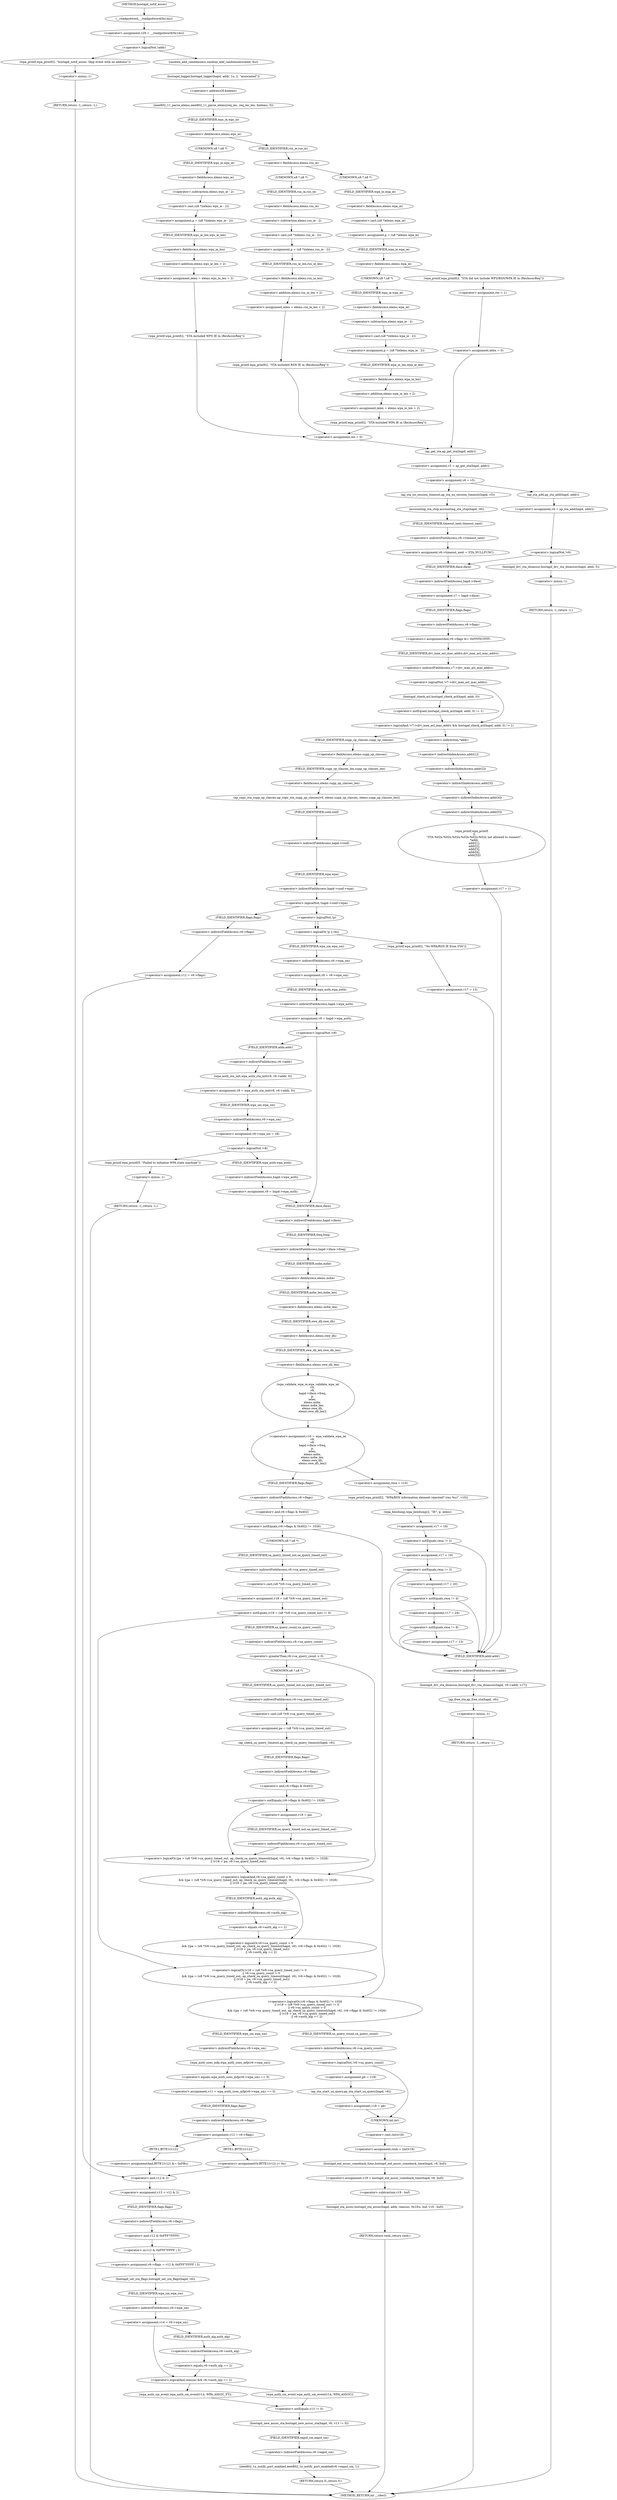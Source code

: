 digraph hostapd_notif_assoc {  
"1000154" [label = "(<operator>.assignment,v29 = __readgsdword(0x14u))" ]
"1000156" [label = "(__readgsdword,__readgsdword(0x14u))" ]
"1000159" [label = "(<operator>.logicalNot,!addr)" ]
"1000162" [label = "(wpa_printf,wpa_printf(2, \"hostapd_notif_assoc: Skip event with no address\"))" ]
"1000165" [label = "(RETURN,return -1;,return -1;)" ]
"1000166" [label = "(<operator>.minus,-1)" ]
"1000168" [label = "(random_add_randomness,random_add_randomness(addr, 6u))" ]
"1000171" [label = "(hostapd_logger,hostapd_logger(hapd, addr, 1u, 2, \"associated\"))" ]
"1000177" [label = "(ieee802_11_parse_elems,ieee802_11_parse_elems(req_ies, req_ies_len, &elems, 0))" ]
"1000180" [label = "(<operator>.addressOf,&elems)" ]
"1000184" [label = "(<operator>.fieldAccess,elems.wps_ie)" ]
"1000186" [label = "(FIELD_IDENTIFIER,wps_ie,wps_ie)" ]
"1000188" [label = "(<operator>.assignment,p = (u8 *)(elems.wps_ie - 2))" ]
"1000190" [label = "(<operator>.cast,(u8 *)(elems.wps_ie - 2))" ]
"1000191" [label = "(UNKNOWN,u8 *,u8 *)" ]
"1000192" [label = "(<operator>.subtraction,elems.wps_ie - 2)" ]
"1000193" [label = "(<operator>.fieldAccess,elems.wps_ie)" ]
"1000195" [label = "(FIELD_IDENTIFIER,wps_ie,wps_ie)" ]
"1000197" [label = "(<operator>.assignment,ielen = elems.wps_ie_len + 2)" ]
"1000199" [label = "(<operator>.addition,elems.wps_ie_len + 2)" ]
"1000200" [label = "(<operator>.fieldAccess,elems.wps_ie_len)" ]
"1000202" [label = "(FIELD_IDENTIFIER,wps_ie_len,wps_ie_len)" ]
"1000204" [label = "(wpa_printf,wpa_printf(2, \"STA included WPS IE in (Re)AssocReq\"))" ]
"1000208" [label = "(<operator>.assignment,res = 0)" ]
"1000213" [label = "(<operator>.fieldAccess,elems.rsn_ie)" ]
"1000215" [label = "(FIELD_IDENTIFIER,rsn_ie,rsn_ie)" ]
"1000217" [label = "(<operator>.assignment,p = (u8 *)(elems.rsn_ie - 2))" ]
"1000219" [label = "(<operator>.cast,(u8 *)(elems.rsn_ie - 2))" ]
"1000220" [label = "(UNKNOWN,u8 *,u8 *)" ]
"1000221" [label = "(<operator>.subtraction,elems.rsn_ie - 2)" ]
"1000222" [label = "(<operator>.fieldAccess,elems.rsn_ie)" ]
"1000224" [label = "(FIELD_IDENTIFIER,rsn_ie,rsn_ie)" ]
"1000226" [label = "(<operator>.assignment,ielen = elems.rsn_ie_len + 2)" ]
"1000228" [label = "(<operator>.addition,elems.rsn_ie_len + 2)" ]
"1000229" [label = "(<operator>.fieldAccess,elems.rsn_ie_len)" ]
"1000231" [label = "(FIELD_IDENTIFIER,rsn_ie_len,rsn_ie_len)" ]
"1000233" [label = "(wpa_printf,wpa_printf(2, \"STA included RSN IE in (Re)AssocReq\"))" ]
"1000237" [label = "(<operator>.assignment,p = (u8 *)elems.wpa_ie)" ]
"1000239" [label = "(<operator>.cast,(u8 *)elems.wpa_ie)" ]
"1000240" [label = "(UNKNOWN,u8 *,u8 *)" ]
"1000241" [label = "(<operator>.fieldAccess,elems.wpa_ie)" ]
"1000243" [label = "(FIELD_IDENTIFIER,wpa_ie,wpa_ie)" ]
"1000245" [label = "(<operator>.fieldAccess,elems.wpa_ie)" ]
"1000247" [label = "(FIELD_IDENTIFIER,wpa_ie,wpa_ie)" ]
"1000249" [label = "(<operator>.assignment,p = (u8 *)(elems.wpa_ie - 2))" ]
"1000251" [label = "(<operator>.cast,(u8 *)(elems.wpa_ie - 2))" ]
"1000252" [label = "(UNKNOWN,u8 *,u8 *)" ]
"1000253" [label = "(<operator>.subtraction,elems.wpa_ie - 2)" ]
"1000254" [label = "(<operator>.fieldAccess,elems.wpa_ie)" ]
"1000256" [label = "(FIELD_IDENTIFIER,wpa_ie,wpa_ie)" ]
"1000258" [label = "(<operator>.assignment,ielen = elems.wpa_ie_len + 2)" ]
"1000260" [label = "(<operator>.addition,elems.wpa_ie_len + 2)" ]
"1000261" [label = "(<operator>.fieldAccess,elems.wpa_ie_len)" ]
"1000263" [label = "(FIELD_IDENTIFIER,wpa_ie_len,wpa_ie_len)" ]
"1000265" [label = "(wpa_printf,wpa_printf(2, \"STA included WPA IE in (Re)AssocReq\"))" ]
"1000269" [label = "(wpa_printf,wpa_printf(2, \"STA did not include WPS/RSN/WPA IE in (Re)AssocReq\"))" ]
"1000272" [label = "(<operator>.assignment,res = 1)" ]
"1000275" [label = "(<operator>.assignment,ielen = 0)" ]
"1000279" [label = "(<operator>.assignment,v5 = ap_get_sta(hapd, addr))" ]
"1000281" [label = "(ap_get_sta,ap_get_sta(hapd, addr))" ]
"1000284" [label = "(<operator>.assignment,v6 = v5)" ]
"1000290" [label = "(ap_sta_no_session_timeout,ap_sta_no_session_timeout(hapd, v5))" ]
"1000293" [label = "(accounting_sta_stop,accounting_sta_stop(hapd, v6))" ]
"1000296" [label = "(<operator>.assignment,v6->timeout_next = STA_NULLFUNC)" ]
"1000297" [label = "(<operator>.indirectFieldAccess,v6->timeout_next)" ]
"1000299" [label = "(FIELD_IDENTIFIER,timeout_next,timeout_next)" ]
"1000303" [label = "(<operator>.assignment,v6 = ap_sta_add(hapd, addr))" ]
"1000305" [label = "(ap_sta_add,ap_sta_add(hapd, addr))" ]
"1000309" [label = "(<operator>.logicalNot,!v6)" ]
"1000312" [label = "(hostapd_drv_sta_disassoc,hostapd_drv_sta_disassoc(hapd, addr, 5))" ]
"1000316" [label = "(RETURN,return -1;,return -1;)" ]
"1000317" [label = "(<operator>.minus,-1)" ]
"1000319" [label = "(<operator>.assignment,v7 = hapd->iface)" ]
"1000321" [label = "(<operator>.indirectFieldAccess,hapd->iface)" ]
"1000323" [label = "(FIELD_IDENTIFIER,iface,iface)" ]
"1000324" [label = "(<operators>.assignmentAnd,v6->flags &= 0xFFFECFFF)" ]
"1000325" [label = "(<operator>.indirectFieldAccess,v6->flags)" ]
"1000327" [label = "(FIELD_IDENTIFIER,flags,flags)" ]
"1000330" [label = "(<operator>.logicalAnd,!v7->drv_max_acl_mac_addrs && hostapd_check_acl(hapd, addr, 0) != 1)" ]
"1000331" [label = "(<operator>.logicalNot,!v7->drv_max_acl_mac_addrs)" ]
"1000332" [label = "(<operator>.indirectFieldAccess,v7->drv_max_acl_mac_addrs)" ]
"1000334" [label = "(FIELD_IDENTIFIER,drv_max_acl_mac_addrs,drv_max_acl_mac_addrs)" ]
"1000335" [label = "(<operator>.notEquals,hostapd_check_acl(hapd, addr, 0) != 1)" ]
"1000336" [label = "(hostapd_check_acl,hostapd_check_acl(hapd, addr, 0))" ]
"1000342" [label = "(wpa_printf,wpa_printf(\n      3,\n      \"STA %02x:%02x:%02x:%02x:%02x:%02x not allowed to connect\",\n      *addr,\n      addr[1],\n      addr[2],\n      addr[3],\n      addr[4],\n      addr[5]))" ]
"1000345" [label = "(<operator>.indirection,*addr)" ]
"1000347" [label = "(<operator>.indirectIndexAccess,addr[1])" ]
"1000350" [label = "(<operator>.indirectIndexAccess,addr[2])" ]
"1000353" [label = "(<operator>.indirectIndexAccess,addr[3])" ]
"1000356" [label = "(<operator>.indirectIndexAccess,addr[4])" ]
"1000359" [label = "(<operator>.indirectIndexAccess,addr[5])" ]
"1000362" [label = "(<operator>.assignment,v17 = 1)" ]
"1000366" [label = "(hostapd_drv_sta_disassoc,hostapd_drv_sta_disassoc(hapd, v6->addr, v17))" ]
"1000368" [label = "(<operator>.indirectFieldAccess,v6->addr)" ]
"1000370" [label = "(FIELD_IDENTIFIER,addr,addr)" ]
"1000372" [label = "(ap_free_sta,ap_free_sta(hapd, v6))" ]
"1000375" [label = "(RETURN,return -1;,return -1;)" ]
"1000376" [label = "(<operator>.minus,-1)" ]
"1000378" [label = "(ap_copy_sta_supp_op_classes,ap_copy_sta_supp_op_classes(v6, elems.supp_op_classes, elems.supp_op_classes_len))" ]
"1000380" [label = "(<operator>.fieldAccess,elems.supp_op_classes)" ]
"1000382" [label = "(FIELD_IDENTIFIER,supp_op_classes,supp_op_classes)" ]
"1000383" [label = "(<operator>.fieldAccess,elems.supp_op_classes_len)" ]
"1000385" [label = "(FIELD_IDENTIFIER,supp_op_classes_len,supp_op_classes_len)" ]
"1000387" [label = "(<operator>.logicalNot,!hapd->conf->wpa)" ]
"1000388" [label = "(<operator>.indirectFieldAccess,hapd->conf->wpa)" ]
"1000389" [label = "(<operator>.indirectFieldAccess,hapd->conf)" ]
"1000391" [label = "(FIELD_IDENTIFIER,conf,conf)" ]
"1000392" [label = "(FIELD_IDENTIFIER,wpa,wpa)" ]
"1000394" [label = "(<operator>.assignment,v12 = v6->flags)" ]
"1000396" [label = "(<operator>.indirectFieldAccess,v6->flags)" ]
"1000398" [label = "(FIELD_IDENTIFIER,flags,flags)" ]
"1000400" [label = "(<operator>.assignment,v13 = v12 & 2)" ]
"1000402" [label = "(<operator>.and,v12 & 2)" ]
"1000405" [label = "(<operator>.assignment,v6->flags = v12 & 0xFFF7FFFF | 3)" ]
"1000406" [label = "(<operator>.indirectFieldAccess,v6->flags)" ]
"1000408" [label = "(FIELD_IDENTIFIER,flags,flags)" ]
"1000409" [label = "(<operator>.or,v12 & 0xFFF7FFFF | 3)" ]
"1000410" [label = "(<operator>.and,v12 & 0xFFF7FFFF)" ]
"1000414" [label = "(hostapd_set_sta_flags,hostapd_set_sta_flags(hapd, v6))" ]
"1000417" [label = "(<operator>.assignment,v14 = v6->wpa_sm)" ]
"1000419" [label = "(<operator>.indirectFieldAccess,v6->wpa_sm)" ]
"1000421" [label = "(FIELD_IDENTIFIER,wpa_sm,wpa_sm)" ]
"1000423" [label = "(<operator>.logicalAnd,reassoc && v6->auth_alg == 2)" ]
"1000425" [label = "(<operator>.equals,v6->auth_alg == 2)" ]
"1000426" [label = "(<operator>.indirectFieldAccess,v6->auth_alg)" ]
"1000428" [label = "(FIELD_IDENTIFIER,auth_alg,auth_alg)" ]
"1000430" [label = "(wpa_auth_sm_event,wpa_auth_sm_event(v14, WPA_ASSOC_FT))" ]
"1000434" [label = "(wpa_auth_sm_event,wpa_auth_sm_event(v14, WPA_ASSOC))" ]
"1000437" [label = "(hostapd_new_assoc_sta,hostapd_new_assoc_sta(hapd, v6, v13 != 0))" ]
"1000440" [label = "(<operator>.notEquals,v13 != 0)" ]
"1000443" [label = "(ieee802_1x_notify_port_enabled,ieee802_1x_notify_port_enabled(v6->eapol_sm, 1))" ]
"1000444" [label = "(<operator>.indirectFieldAccess,v6->eapol_sm)" ]
"1000446" [label = "(FIELD_IDENTIFIER,eapol_sm,eapol_sm)" ]
"1000448" [label = "(RETURN,return 0;,return 0;)" ]
"1000451" [label = "(<operator>.logicalOr,!p || res)" ]
"1000452" [label = "(<operator>.logicalNot,!p)" ]
"1000456" [label = "(wpa_printf,wpa_printf(2, \"No WPA/RSN IE from STA\"))" ]
"1000459" [label = "(<operator>.assignment,v17 = 13)" ]
"1000463" [label = "(<operator>.assignment,v8 = v6->wpa_sm)" ]
"1000465" [label = "(<operator>.indirectFieldAccess,v6->wpa_sm)" ]
"1000467" [label = "(FIELD_IDENTIFIER,wpa_sm,wpa_sm)" ]
"1000468" [label = "(<operator>.assignment,v9 = hapd->wpa_auth)" ]
"1000470" [label = "(<operator>.indirectFieldAccess,hapd->wpa_auth)" ]
"1000472" [label = "(FIELD_IDENTIFIER,wpa_auth,wpa_auth)" ]
"1000474" [label = "(<operator>.logicalNot,!v8)" ]
"1000477" [label = "(<operator>.assignment,v8 = wpa_auth_sta_init(v9, v6->addr, 0))" ]
"1000479" [label = "(wpa_auth_sta_init,wpa_auth_sta_init(v9, v6->addr, 0))" ]
"1000481" [label = "(<operator>.indirectFieldAccess,v6->addr)" ]
"1000483" [label = "(FIELD_IDENTIFIER,addr,addr)" ]
"1000485" [label = "(<operator>.assignment,v6->wpa_sm = v8)" ]
"1000486" [label = "(<operator>.indirectFieldAccess,v6->wpa_sm)" ]
"1000488" [label = "(FIELD_IDENTIFIER,wpa_sm,wpa_sm)" ]
"1000491" [label = "(<operator>.logicalNot,!v8)" ]
"1000494" [label = "(wpa_printf,wpa_printf(5, \"Failed to initialize WPA state machine\"))" ]
"1000497" [label = "(RETURN,return -1;,return -1;)" ]
"1000498" [label = "(<operator>.minus,-1)" ]
"1000500" [label = "(<operator>.assignment,v9 = hapd->wpa_auth)" ]
"1000502" [label = "(<operator>.indirectFieldAccess,hapd->wpa_auth)" ]
"1000504" [label = "(FIELD_IDENTIFIER,wpa_auth,wpa_auth)" ]
"1000505" [label = "(<operator>.assignment,v10 = wpa_validate_wpa_ie(\n          v9,\n          v8,\n          hapd->iface->freq,\n          p,\n          ielen,\n          elems.mdie,\n          elems.mdie_len,\n          elems.owe_dh,\n          elems.owe_dh_len))" ]
"1000507" [label = "(wpa_validate_wpa_ie,wpa_validate_wpa_ie(\n          v9,\n          v8,\n          hapd->iface->freq,\n          p,\n          ielen,\n          elems.mdie,\n          elems.mdie_len,\n          elems.owe_dh,\n          elems.owe_dh_len))" ]
"1000510" [label = "(<operator>.indirectFieldAccess,hapd->iface->freq)" ]
"1000511" [label = "(<operator>.indirectFieldAccess,hapd->iface)" ]
"1000513" [label = "(FIELD_IDENTIFIER,iface,iface)" ]
"1000514" [label = "(FIELD_IDENTIFIER,freq,freq)" ]
"1000517" [label = "(<operator>.fieldAccess,elems.mdie)" ]
"1000519" [label = "(FIELD_IDENTIFIER,mdie,mdie)" ]
"1000520" [label = "(<operator>.fieldAccess,elems.mdie_len)" ]
"1000522" [label = "(FIELD_IDENTIFIER,mdie_len,mdie_len)" ]
"1000523" [label = "(<operator>.fieldAccess,elems.owe_dh)" ]
"1000525" [label = "(FIELD_IDENTIFIER,owe_dh,owe_dh)" ]
"1000526" [label = "(<operator>.fieldAccess,elems.owe_dh_len)" ]
"1000528" [label = "(FIELD_IDENTIFIER,owe_dh_len,owe_dh_len)" ]
"1000532" [label = "(<operator>.assignment,resa = v10)" ]
"1000535" [label = "(wpa_printf,wpa_printf(2, \"WPA/RSN information element rejected? (res %u)\", v10))" ]
"1000539" [label = "(wpa_hexdump,wpa_hexdump(2, \"IE\", p, ielen))" ]
"1000544" [label = "(<operator>.assignment,v17 = 18)" ]
"1000548" [label = "(<operator>.notEquals,resa != 2)" ]
"1000552" [label = "(<operator>.assignment,v17 = 19)" ]
"1000556" [label = "(<operator>.notEquals,resa != 3)" ]
"1000560" [label = "(<operator>.assignment,v17 = 20)" ]
"1000564" [label = "(<operator>.notEquals,resa != 4)" ]
"1000568" [label = "(<operator>.assignment,v17 = 24)" ]
"1000572" [label = "(<operator>.notEquals,resa != 8)" ]
"1000575" [label = "(<operator>.assignment,v17 = 13)" ]
"1000580" [label = "(<operator>.logicalOr,(v6->flags & 0x402) != 1026\n    || (v18 = (u8 *)v6->sa_query_timed_out) != 0\n    || v6->sa_query_count > 0\n    && ((pa = (u8 *)v6->sa_query_timed_out, ap_check_sa_query_timeout(hapd, v6), (v6->flags & 0x402) != 1026)\n     || (v18 = pa, v6->sa_query_timed_out))\n    || v6->auth_alg == 2)" ]
"1000581" [label = "(<operator>.notEquals,(v6->flags & 0x402) != 1026)" ]
"1000582" [label = "(<operator>.and,v6->flags & 0x402)" ]
"1000583" [label = "(<operator>.indirectFieldAccess,v6->flags)" ]
"1000585" [label = "(FIELD_IDENTIFIER,flags,flags)" ]
"1000588" [label = "(<operator>.logicalOr,(v18 = (u8 *)v6->sa_query_timed_out) != 0\n    || v6->sa_query_count > 0\n    && ((pa = (u8 *)v6->sa_query_timed_out, ap_check_sa_query_timeout(hapd, v6), (v6->flags & 0x402) != 1026)\n     || (v18 = pa, v6->sa_query_timed_out))\n    || v6->auth_alg == 2)" ]
"1000589" [label = "(<operator>.notEquals,(v18 = (u8 *)v6->sa_query_timed_out) != 0)" ]
"1000590" [label = "(<operator>.assignment,v18 = (u8 *)v6->sa_query_timed_out)" ]
"1000592" [label = "(<operator>.cast,(u8 *)v6->sa_query_timed_out)" ]
"1000593" [label = "(UNKNOWN,u8 *,u8 *)" ]
"1000594" [label = "(<operator>.indirectFieldAccess,v6->sa_query_timed_out)" ]
"1000596" [label = "(FIELD_IDENTIFIER,sa_query_timed_out,sa_query_timed_out)" ]
"1000598" [label = "(<operator>.logicalOr,v6->sa_query_count > 0\n    && ((pa = (u8 *)v6->sa_query_timed_out, ap_check_sa_query_timeout(hapd, v6), (v6->flags & 0x402) != 1026)\n     || (v18 = pa, v6->sa_query_timed_out))\n    || v6->auth_alg == 2)" ]
"1000599" [label = "(<operator>.logicalAnd,v6->sa_query_count > 0\n    && ((pa = (u8 *)v6->sa_query_timed_out, ap_check_sa_query_timeout(hapd, v6), (v6->flags & 0x402) != 1026)\n     || (v18 = pa, v6->sa_query_timed_out)))" ]
"1000600" [label = "(<operator>.greaterThan,v6->sa_query_count > 0)" ]
"1000601" [label = "(<operator>.indirectFieldAccess,v6->sa_query_count)" ]
"1000603" [label = "(FIELD_IDENTIFIER,sa_query_count,sa_query_count)" ]
"1000605" [label = "(<operator>.logicalOr,(pa = (u8 *)v6->sa_query_timed_out, ap_check_sa_query_timeout(hapd, v6), (v6->flags & 0x402) != 1026)\n     || (v18 = pa, v6->sa_query_timed_out))" ]
"1000607" [label = "(<operator>.assignment,pa = (u8 *)v6->sa_query_timed_out)" ]
"1000609" [label = "(<operator>.cast,(u8 *)v6->sa_query_timed_out)" ]
"1000610" [label = "(UNKNOWN,u8 *,u8 *)" ]
"1000611" [label = "(<operator>.indirectFieldAccess,v6->sa_query_timed_out)" ]
"1000613" [label = "(FIELD_IDENTIFIER,sa_query_timed_out,sa_query_timed_out)" ]
"1000615" [label = "(ap_check_sa_query_timeout,ap_check_sa_query_timeout(hapd, v6))" ]
"1000618" [label = "(<operator>.notEquals,(v6->flags & 0x402) != 1026)" ]
"1000619" [label = "(<operator>.and,v6->flags & 0x402)" ]
"1000620" [label = "(<operator>.indirectFieldAccess,v6->flags)" ]
"1000622" [label = "(FIELD_IDENTIFIER,flags,flags)" ]
"1000626" [label = "(<operator>.assignment,v18 = pa)" ]
"1000629" [label = "(<operator>.indirectFieldAccess,v6->sa_query_timed_out)" ]
"1000631" [label = "(FIELD_IDENTIFIER,sa_query_timed_out,sa_query_timed_out)" ]
"1000632" [label = "(<operator>.equals,v6->auth_alg == 2)" ]
"1000633" [label = "(<operator>.indirectFieldAccess,v6->auth_alg)" ]
"1000635" [label = "(FIELD_IDENTIFIER,auth_alg,auth_alg)" ]
"1000638" [label = "(<operator>.assignment,v11 = wpa_auth_uses_mfp(v6->wpa_sm) == 0)" ]
"1000640" [label = "(<operator>.equals,wpa_auth_uses_mfp(v6->wpa_sm) == 0)" ]
"1000641" [label = "(wpa_auth_uses_mfp,wpa_auth_uses_mfp(v6->wpa_sm))" ]
"1000642" [label = "(<operator>.indirectFieldAccess,v6->wpa_sm)" ]
"1000644" [label = "(FIELD_IDENTIFIER,wpa_sm,wpa_sm)" ]
"1000646" [label = "(<operator>.assignment,v12 = v6->flags)" ]
"1000648" [label = "(<operator>.indirectFieldAccess,v6->flags)" ]
"1000650" [label = "(FIELD_IDENTIFIER,flags,flags)" ]
"1000653" [label = "(<operators>.assignmentAnd,BYTE1(v12) &= 0xFBu)" ]
"1000654" [label = "(BYTE1,BYTE1(v12))" ]
"1000658" [label = "(<operators>.assignmentOr,BYTE1(v12) |= 4u)" ]
"1000659" [label = "(BYTE1,BYTE1(v12))" ]
"1000664" [label = "(<operator>.logicalNot,!v6->sa_query_count)" ]
"1000665" [label = "(<operator>.indirectFieldAccess,v6->sa_query_count)" ]
"1000667" [label = "(FIELD_IDENTIFIER,sa_query_count,sa_query_count)" ]
"1000669" [label = "(<operator>.assignment,pb = v18)" ]
"1000672" [label = "(ap_sta_start_sa_query,ap_sta_start_sa_query(hapd, v6))" ]
"1000675" [label = "(<operator>.assignment,v18 = pb)" ]
"1000678" [label = "(<operator>.assignment,resb = (int)v18)" ]
"1000680" [label = "(<operator>.cast,(int)v18)" ]
"1000681" [label = "(UNKNOWN,int,int)" ]
"1000683" [label = "(<operator>.assignment,v19 = hostapd_eid_assoc_comeback_time(hapd, v6, buf))" ]
"1000685" [label = "(hostapd_eid_assoc_comeback_time,hostapd_eid_assoc_comeback_time(hapd, v6, buf))" ]
"1000689" [label = "(hostapd_sta_assoc,hostapd_sta_assoc(hapd, addr, reassoc, 0x1Eu, buf, v19 - buf))" ]
"1000695" [label = "(<operator>.subtraction,v19 - buf)" ]
"1000698" [label = "(RETURN,return resb;,return resb;)" ]
"1000124" [label = "(METHOD,hostapd_notif_assoc)" ]
"1000700" [label = "(METHOD_RETURN,int __cdecl)" ]
  "1000154" -> "1000159" 
  "1000156" -> "1000154" 
  "1000159" -> "1000162" 
  "1000159" -> "1000168" 
  "1000162" -> "1000166" 
  "1000165" -> "1000700" 
  "1000166" -> "1000165" 
  "1000168" -> "1000171" 
  "1000171" -> "1000180" 
  "1000177" -> "1000186" 
  "1000180" -> "1000177" 
  "1000184" -> "1000191" 
  "1000184" -> "1000215" 
  "1000186" -> "1000184" 
  "1000188" -> "1000202" 
  "1000190" -> "1000188" 
  "1000191" -> "1000195" 
  "1000192" -> "1000190" 
  "1000193" -> "1000192" 
  "1000195" -> "1000193" 
  "1000197" -> "1000204" 
  "1000199" -> "1000197" 
  "1000200" -> "1000199" 
  "1000202" -> "1000200" 
  "1000204" -> "1000208" 
  "1000208" -> "1000281" 
  "1000213" -> "1000220" 
  "1000213" -> "1000240" 
  "1000215" -> "1000213" 
  "1000217" -> "1000231" 
  "1000219" -> "1000217" 
  "1000220" -> "1000224" 
  "1000221" -> "1000219" 
  "1000222" -> "1000221" 
  "1000224" -> "1000222" 
  "1000226" -> "1000233" 
  "1000228" -> "1000226" 
  "1000229" -> "1000228" 
  "1000231" -> "1000229" 
  "1000233" -> "1000208" 
  "1000237" -> "1000247" 
  "1000239" -> "1000237" 
  "1000240" -> "1000243" 
  "1000241" -> "1000239" 
  "1000243" -> "1000241" 
  "1000245" -> "1000252" 
  "1000245" -> "1000269" 
  "1000247" -> "1000245" 
  "1000249" -> "1000263" 
  "1000251" -> "1000249" 
  "1000252" -> "1000256" 
  "1000253" -> "1000251" 
  "1000254" -> "1000253" 
  "1000256" -> "1000254" 
  "1000258" -> "1000265" 
  "1000260" -> "1000258" 
  "1000261" -> "1000260" 
  "1000263" -> "1000261" 
  "1000265" -> "1000208" 
  "1000269" -> "1000272" 
  "1000272" -> "1000275" 
  "1000275" -> "1000281" 
  "1000279" -> "1000284" 
  "1000281" -> "1000279" 
  "1000284" -> "1000290" 
  "1000284" -> "1000305" 
  "1000290" -> "1000293" 
  "1000293" -> "1000299" 
  "1000296" -> "1000323" 
  "1000297" -> "1000296" 
  "1000299" -> "1000297" 
  "1000303" -> "1000309" 
  "1000305" -> "1000303" 
  "1000309" -> "1000312" 
  "1000309" -> "1000323" 
  "1000312" -> "1000317" 
  "1000316" -> "1000700" 
  "1000317" -> "1000316" 
  "1000319" -> "1000327" 
  "1000321" -> "1000319" 
  "1000323" -> "1000321" 
  "1000324" -> "1000334" 
  "1000325" -> "1000324" 
  "1000327" -> "1000325" 
  "1000330" -> "1000345" 
  "1000330" -> "1000382" 
  "1000331" -> "1000330" 
  "1000331" -> "1000336" 
  "1000332" -> "1000331" 
  "1000334" -> "1000332" 
  "1000335" -> "1000330" 
  "1000336" -> "1000335" 
  "1000342" -> "1000362" 
  "1000345" -> "1000347" 
  "1000347" -> "1000350" 
  "1000350" -> "1000353" 
  "1000353" -> "1000356" 
  "1000356" -> "1000359" 
  "1000359" -> "1000342" 
  "1000362" -> "1000370" 
  "1000366" -> "1000372" 
  "1000368" -> "1000366" 
  "1000370" -> "1000368" 
  "1000372" -> "1000376" 
  "1000375" -> "1000700" 
  "1000376" -> "1000375" 
  "1000378" -> "1000391" 
  "1000380" -> "1000385" 
  "1000382" -> "1000380" 
  "1000383" -> "1000378" 
  "1000385" -> "1000383" 
  "1000387" -> "1000398" 
  "1000387" -> "1000452" 
  "1000388" -> "1000387" 
  "1000389" -> "1000392" 
  "1000391" -> "1000389" 
  "1000392" -> "1000388" 
  "1000394" -> "1000402" 
  "1000396" -> "1000394" 
  "1000398" -> "1000396" 
  "1000400" -> "1000408" 
  "1000402" -> "1000400" 
  "1000405" -> "1000414" 
  "1000406" -> "1000410" 
  "1000408" -> "1000406" 
  "1000409" -> "1000405" 
  "1000410" -> "1000409" 
  "1000414" -> "1000421" 
  "1000417" -> "1000423" 
  "1000417" -> "1000428" 
  "1000419" -> "1000417" 
  "1000421" -> "1000419" 
  "1000423" -> "1000430" 
  "1000423" -> "1000434" 
  "1000425" -> "1000423" 
  "1000426" -> "1000425" 
  "1000428" -> "1000426" 
  "1000430" -> "1000440" 
  "1000434" -> "1000440" 
  "1000437" -> "1000446" 
  "1000440" -> "1000437" 
  "1000443" -> "1000448" 
  "1000444" -> "1000443" 
  "1000446" -> "1000444" 
  "1000448" -> "1000700" 
  "1000451" -> "1000456" 
  "1000451" -> "1000467" 
  "1000452" -> "1000451" 
  "1000452" -> "1000451" 
  "1000456" -> "1000459" 
  "1000459" -> "1000370" 
  "1000463" -> "1000472" 
  "1000465" -> "1000463" 
  "1000467" -> "1000465" 
  "1000468" -> "1000474" 
  "1000470" -> "1000468" 
  "1000472" -> "1000470" 
  "1000474" -> "1000483" 
  "1000474" -> "1000513" 
  "1000477" -> "1000488" 
  "1000479" -> "1000477" 
  "1000481" -> "1000479" 
  "1000483" -> "1000481" 
  "1000485" -> "1000491" 
  "1000486" -> "1000485" 
  "1000488" -> "1000486" 
  "1000491" -> "1000494" 
  "1000491" -> "1000504" 
  "1000494" -> "1000498" 
  "1000497" -> "1000700" 
  "1000498" -> "1000497" 
  "1000500" -> "1000513" 
  "1000502" -> "1000500" 
  "1000504" -> "1000502" 
  "1000505" -> "1000532" 
  "1000505" -> "1000585" 
  "1000507" -> "1000505" 
  "1000510" -> "1000519" 
  "1000511" -> "1000514" 
  "1000513" -> "1000511" 
  "1000514" -> "1000510" 
  "1000517" -> "1000522" 
  "1000519" -> "1000517" 
  "1000520" -> "1000525" 
  "1000522" -> "1000520" 
  "1000523" -> "1000528" 
  "1000525" -> "1000523" 
  "1000526" -> "1000507" 
  "1000528" -> "1000526" 
  "1000532" -> "1000535" 
  "1000535" -> "1000539" 
  "1000539" -> "1000544" 
  "1000544" -> "1000548" 
  "1000548" -> "1000552" 
  "1000548" -> "1000370" 
  "1000552" -> "1000556" 
  "1000556" -> "1000560" 
  "1000556" -> "1000370" 
  "1000560" -> "1000564" 
  "1000564" -> "1000568" 
  "1000564" -> "1000370" 
  "1000568" -> "1000572" 
  "1000572" -> "1000575" 
  "1000572" -> "1000370" 
  "1000575" -> "1000370" 
  "1000580" -> "1000644" 
  "1000580" -> "1000667" 
  "1000581" -> "1000580" 
  "1000581" -> "1000593" 
  "1000582" -> "1000581" 
  "1000583" -> "1000582" 
  "1000585" -> "1000583" 
  "1000588" -> "1000580" 
  "1000589" -> "1000588" 
  "1000589" -> "1000603" 
  "1000590" -> "1000589" 
  "1000592" -> "1000590" 
  "1000593" -> "1000596" 
  "1000594" -> "1000592" 
  "1000596" -> "1000594" 
  "1000598" -> "1000588" 
  "1000599" -> "1000598" 
  "1000599" -> "1000635" 
  "1000600" -> "1000599" 
  "1000600" -> "1000610" 
  "1000601" -> "1000600" 
  "1000603" -> "1000601" 
  "1000605" -> "1000599" 
  "1000607" -> "1000615" 
  "1000609" -> "1000607" 
  "1000610" -> "1000613" 
  "1000611" -> "1000609" 
  "1000613" -> "1000611" 
  "1000615" -> "1000622" 
  "1000618" -> "1000605" 
  "1000618" -> "1000626" 
  "1000619" -> "1000618" 
  "1000620" -> "1000619" 
  "1000622" -> "1000620" 
  "1000626" -> "1000631" 
  "1000629" -> "1000605" 
  "1000631" -> "1000629" 
  "1000632" -> "1000598" 
  "1000633" -> "1000632" 
  "1000635" -> "1000633" 
  "1000638" -> "1000650" 
  "1000640" -> "1000638" 
  "1000641" -> "1000640" 
  "1000642" -> "1000641" 
  "1000644" -> "1000642" 
  "1000646" -> "1000654" 
  "1000646" -> "1000659" 
  "1000648" -> "1000646" 
  "1000650" -> "1000648" 
  "1000653" -> "1000402" 
  "1000654" -> "1000653" 
  "1000658" -> "1000402" 
  "1000659" -> "1000658" 
  "1000664" -> "1000669" 
  "1000664" -> "1000681" 
  "1000665" -> "1000664" 
  "1000667" -> "1000665" 
  "1000669" -> "1000672" 
  "1000672" -> "1000675" 
  "1000675" -> "1000681" 
  "1000678" -> "1000685" 
  "1000680" -> "1000678" 
  "1000681" -> "1000680" 
  "1000683" -> "1000695" 
  "1000685" -> "1000683" 
  "1000689" -> "1000698" 
  "1000695" -> "1000689" 
  "1000698" -> "1000700" 
  "1000124" -> "1000156" 
}
